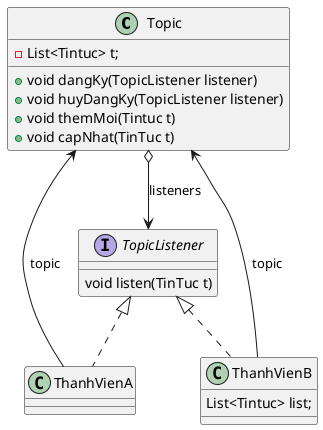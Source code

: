 @startuml
'https://plantuml.com/class-diagram

class Topic{
    - List<Tintuc> t;
    + void dangKy(TopicListener listener)
    + void huyDangKy(TopicListener listener)
    + void themMoi(Tintuc t)
    + void capNhat(TinTuc t)
}
interface TopicListener{
    void listen(TinTuc t)
}
class ThanhVienA
class ThanhVienB{
    List<Tintuc> list;
}

TopicListener<|..ThanhVienA
TopicListener<|..ThanhVienB
Topic o-->TopicListener:listeners
ThanhVienA --> Topic:topic
ThanhVienB --> Topic:topic

@enduml